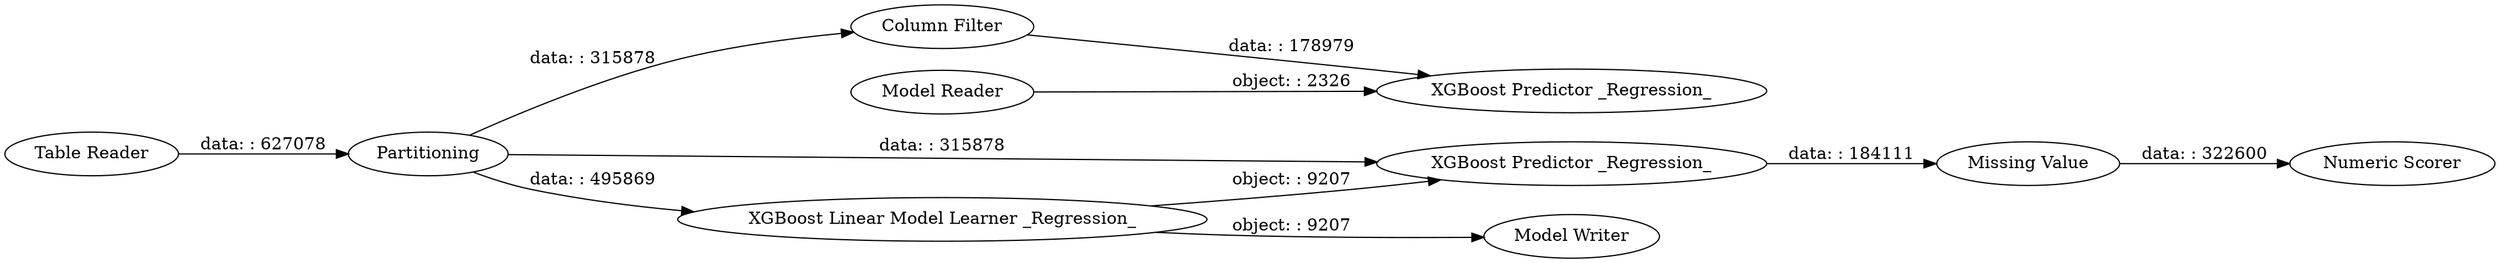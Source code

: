 digraph {
	"-9193761615064257547_50" [label="Model Writer"]
	"-9193761615064257547_51" [label="Model Reader"]
	"-9193761615064257547_49" [label="XGBoost Predictor _Regression_"]
	"-9193761615064257547_52" [label="XGBoost Predictor _Regression_"]
	"-9193761615064257547_54" [label="Table Reader"]
	"-9193761615064257547_24" [label=Partitioning]
	"-9193761615064257547_30" [label="Numeric Scorer"]
	"-9193761615064257547_53" [label="Column Filter"]
	"-9193761615064257547_46" [label="Missing Value"]
	"-9193761615064257547_48" [label="XGBoost Linear Model Learner _Regression_"]
	"-9193761615064257547_54" -> "-9193761615064257547_24" [label="data: : 627078"]
	"-9193761615064257547_46" -> "-9193761615064257547_30" [label="data: : 322600"]
	"-9193761615064257547_24" -> "-9193761615064257547_48" [label="data: : 495869"]
	"-9193761615064257547_48" -> "-9193761615064257547_49" [label="object: : 9207"]
	"-9193761615064257547_49" -> "-9193761615064257547_46" [label="data: : 184111"]
	"-9193761615064257547_51" -> "-9193761615064257547_52" [label="object: : 2326"]
	"-9193761615064257547_48" -> "-9193761615064257547_50" [label="object: : 9207"]
	"-9193761615064257547_24" -> "-9193761615064257547_49" [label="data: : 315878"]
	"-9193761615064257547_53" -> "-9193761615064257547_52" [label="data: : 178979"]
	"-9193761615064257547_24" -> "-9193761615064257547_53" [label="data: : 315878"]
	rankdir=LR
}
